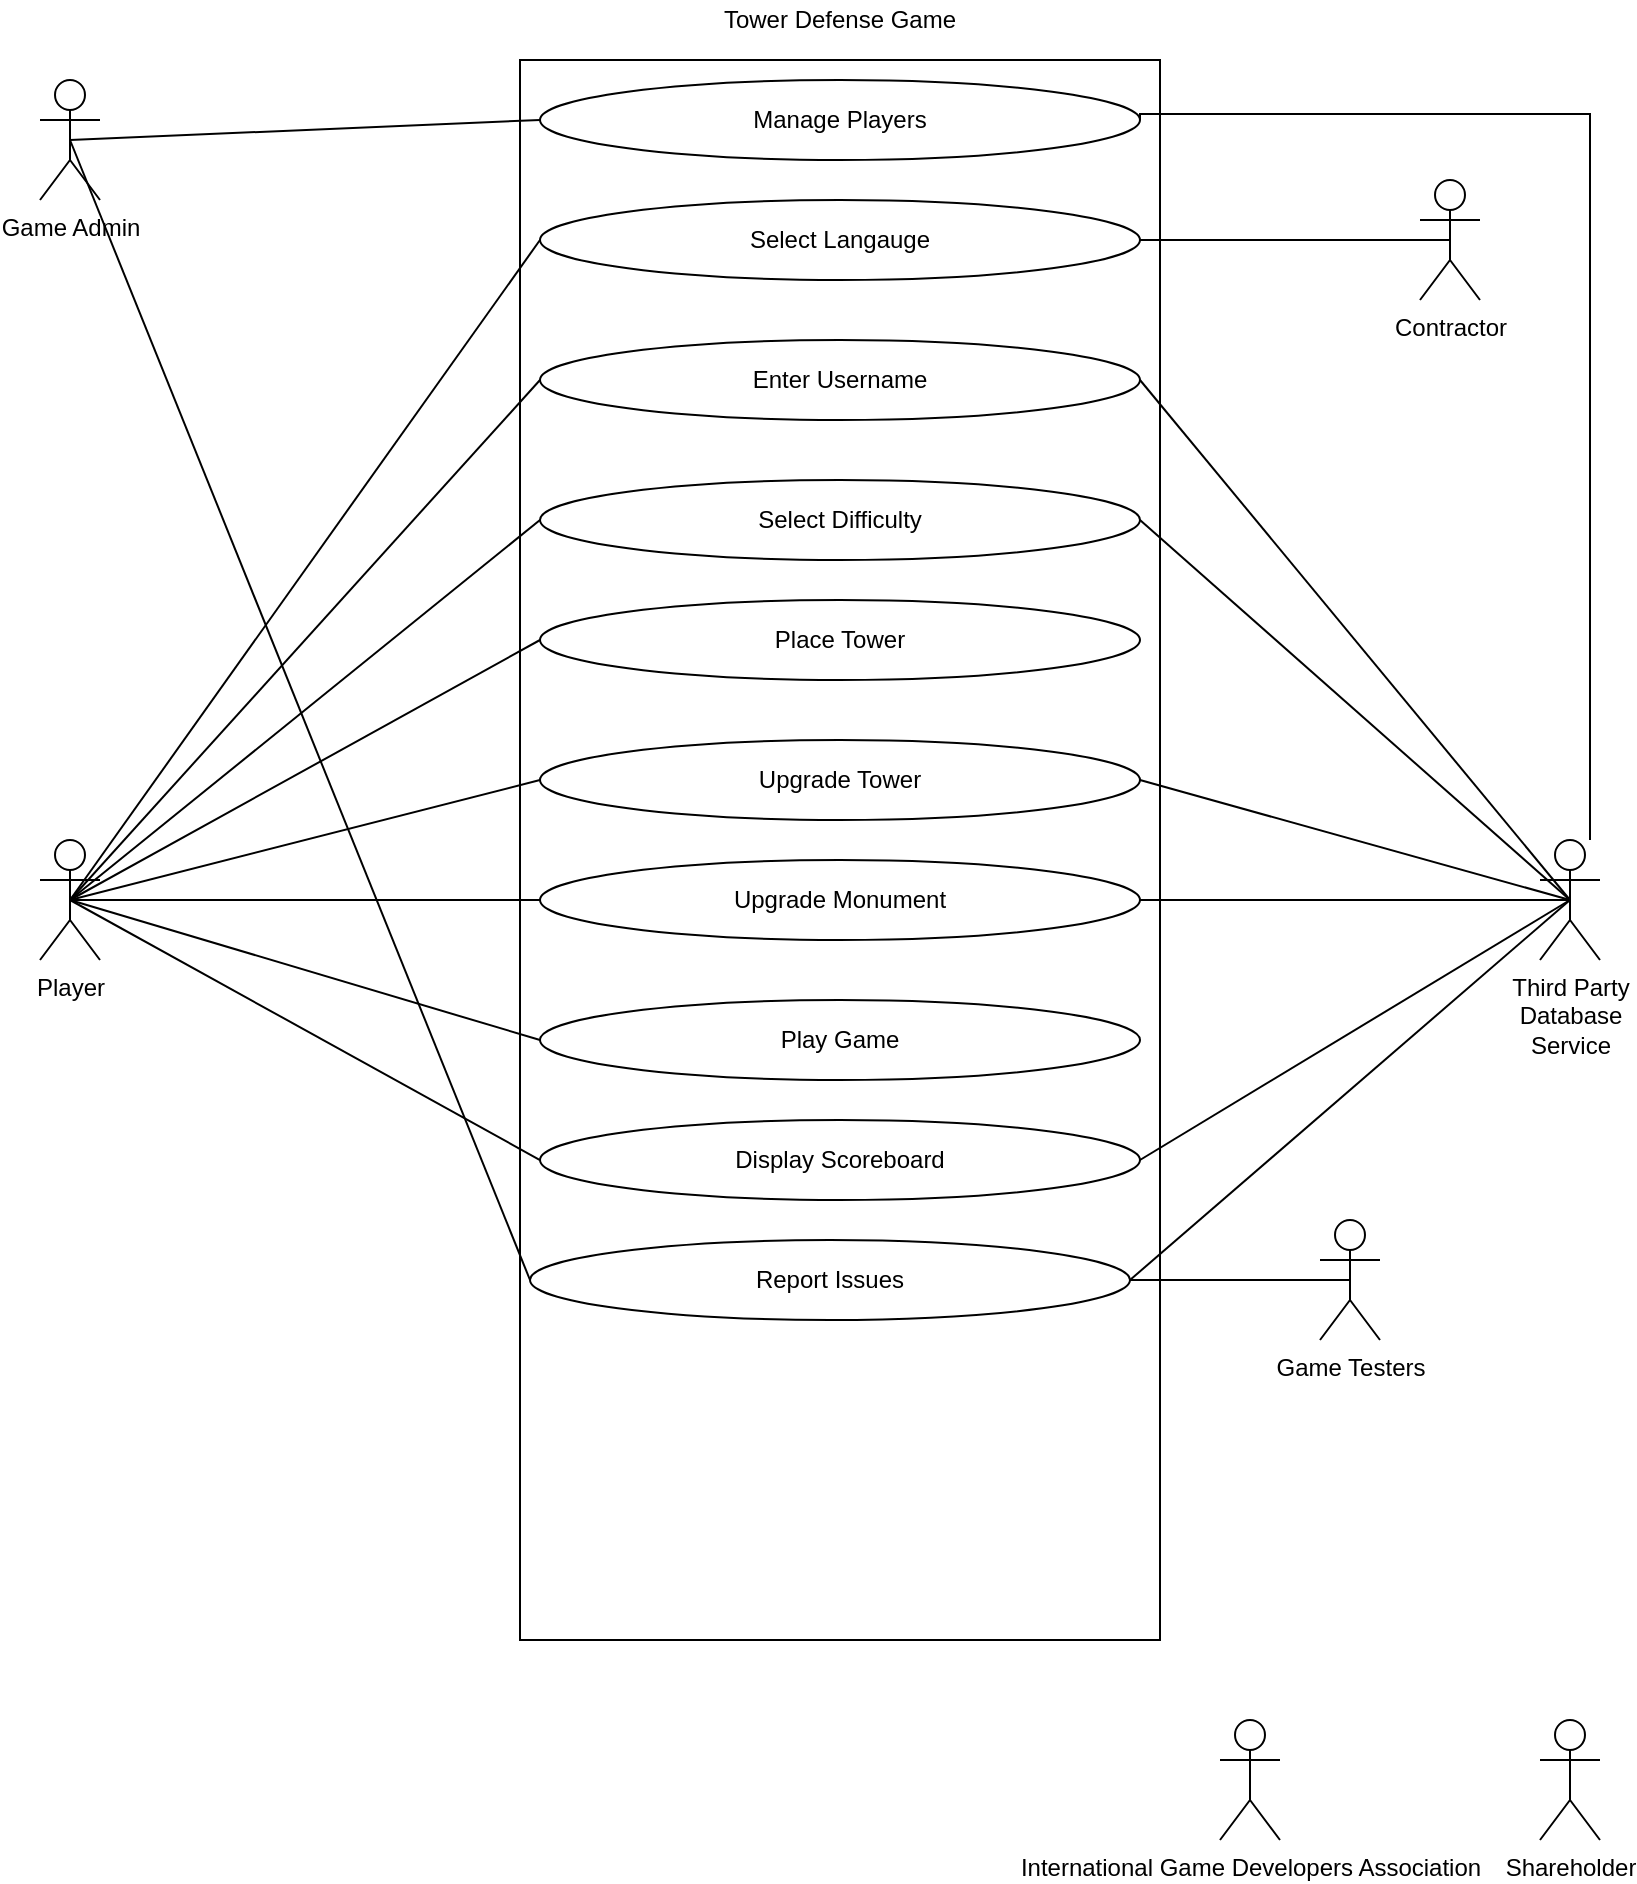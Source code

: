 <mxfile version="15.3.8" type="github">
  <diagram id="Hfs5DqhX8oW4vtpB3q9T" name="Page-1">
    <mxGraphModel dx="946" dy="589" grid="1" gridSize="10" guides="1" tooltips="1" connect="1" arrows="1" fold="1" page="1" pageScale="1" pageWidth="850" pageHeight="1100" math="0" shadow="0">
      <root>
        <mxCell id="0" />
        <mxCell id="1" parent="0" />
        <mxCell id="ehVb4CUg9iZ4CTMwyV56-1" value="Game Admin" style="shape=umlActor;verticalLabelPosition=bottom;verticalAlign=top;html=1;outlineConnect=0;" parent="1" vertex="1">
          <mxGeometry x="40" y="50" width="30" height="60" as="geometry" />
        </mxCell>
        <mxCell id="ehVb4CUg9iZ4CTMwyV56-2" value="Player" style="shape=umlActor;verticalLabelPosition=bottom;verticalAlign=top;html=1;outlineConnect=0;" parent="1" vertex="1">
          <mxGeometry x="40" y="430" width="30" height="60" as="geometry" />
        </mxCell>
        <mxCell id="ehVb4CUg9iZ4CTMwyV56-4" value="" style="rounded=0;whiteSpace=wrap;html=1;" parent="1" vertex="1">
          <mxGeometry x="280" y="40" width="320" height="790" as="geometry" />
        </mxCell>
        <mxCell id="ehVb4CUg9iZ4CTMwyV56-5" value="Shareholder" style="shape=umlActor;verticalLabelPosition=bottom;verticalAlign=top;html=1;outlineConnect=0;" parent="1" vertex="1">
          <mxGeometry x="790" y="870" width="30" height="60" as="geometry" />
        </mxCell>
        <mxCell id="ehVb4CUg9iZ4CTMwyV56-13" value="International Game Developers Association" style="shape=umlActor;verticalLabelPosition=bottom;verticalAlign=top;html=1;outlineConnect=0;" parent="1" vertex="1">
          <mxGeometry x="630" y="870" width="30" height="60" as="geometry" />
        </mxCell>
        <mxCell id="ehVb4CUg9iZ4CTMwyV56-41" style="edgeStyle=orthogonalEdgeStyle;rounded=0;orthogonalLoop=1;jettySize=auto;html=1;endFill=0;strokeColor=default;entryX=1;entryY=0.5;entryDx=0;entryDy=0;startArrow=none;startFill=0;endArrow=none;" parent="1" source="ehVb4CUg9iZ4CTMwyV56-14" target="ehVb4CUg9iZ4CTMwyV56-21" edge="1">
          <mxGeometry relative="1" as="geometry">
            <mxPoint x="815" y="60" as="targetPoint" />
            <Array as="points">
              <mxPoint x="815" y="67" />
              <mxPoint x="590" y="67" />
            </Array>
          </mxGeometry>
        </mxCell>
        <mxCell id="ehVb4CUg9iZ4CTMwyV56-14" value="Third Party&lt;br&gt;Database&lt;br&gt;Service" style="shape=umlActor;verticalLabelPosition=bottom;verticalAlign=top;html=1;outlineConnect=0;" parent="1" vertex="1">
          <mxGeometry x="790" y="430" width="30" height="60" as="geometry" />
        </mxCell>
        <mxCell id="ehVb4CUg9iZ4CTMwyV56-15" value="Contractor" style="shape=umlActor;verticalLabelPosition=bottom;verticalAlign=top;html=1;outlineConnect=0;" parent="1" vertex="1">
          <mxGeometry x="730" y="100" width="30" height="60" as="geometry" />
        </mxCell>
        <mxCell id="ehVb4CUg9iZ4CTMwyV56-20" value="" style="endArrow=none;html=1;strokeColor=default;exitX=1;exitY=0.5;exitDx=0;exitDy=0;entryX=0.5;entryY=0.5;entryDx=0;entryDy=0;entryPerimeter=0;" parent="1" source="ehVb4CUg9iZ4CTMwyV56-27" target="ehVb4CUg9iZ4CTMwyV56-15" edge="1">
          <mxGeometry width="50" height="50" relative="1" as="geometry">
            <mxPoint x="590" y="150" as="sourcePoint" />
            <mxPoint x="450" y="330" as="targetPoint" />
          </mxGeometry>
        </mxCell>
        <mxCell id="ehVb4CUg9iZ4CTMwyV56-21" value="Manage Players" style="ellipse;whiteSpace=wrap;html=1;" parent="1" vertex="1">
          <mxGeometry x="290" y="50" width="300" height="40" as="geometry" />
        </mxCell>
        <mxCell id="ehVb4CUg9iZ4CTMwyV56-22" value="" style="endArrow=none;html=1;strokeColor=default;entryX=0;entryY=0.5;entryDx=0;entryDy=0;exitX=0.5;exitY=0.5;exitDx=0;exitDy=0;exitPerimeter=0;" parent="1" source="ehVb4CUg9iZ4CTMwyV56-1" target="ehVb4CUg9iZ4CTMwyV56-21" edge="1">
          <mxGeometry width="50" height="50" relative="1" as="geometry">
            <mxPoint x="175" y="70" as="sourcePoint" />
            <mxPoint x="450" y="220" as="targetPoint" />
          </mxGeometry>
        </mxCell>
        <mxCell id="ehVb4CUg9iZ4CTMwyV56-23" value="Tower Defense Game" style="text;html=1;strokeColor=none;fillColor=none;align=center;verticalAlign=middle;whiteSpace=wrap;rounded=0;" parent="1" vertex="1">
          <mxGeometry x="370" y="10" width="140" height="20" as="geometry" />
        </mxCell>
        <mxCell id="ehVb4CUg9iZ4CTMwyV56-25" value="" style="endArrow=none;html=1;strokeColor=default;entryX=0;entryY=0.5;entryDx=0;entryDy=0;exitX=0.5;exitY=0.5;exitDx=0;exitDy=0;exitPerimeter=0;" parent="1" source="ehVb4CUg9iZ4CTMwyV56-2" target="ehVb4CUg9iZ4CTMwyV56-28" edge="1">
          <mxGeometry width="50" height="50" relative="1" as="geometry">
            <mxPoint x="400" y="330" as="sourcePoint" />
            <mxPoint x="290" y="280" as="targetPoint" />
          </mxGeometry>
        </mxCell>
        <mxCell id="ehVb4CUg9iZ4CTMwyV56-27" value="Select Langauge" style="ellipse;whiteSpace=wrap;html=1;" parent="1" vertex="1">
          <mxGeometry x="290" y="110" width="300" height="40" as="geometry" />
        </mxCell>
        <mxCell id="ehVb4CUg9iZ4CTMwyV56-28" value="Place Tower" style="ellipse;whiteSpace=wrap;html=1;" parent="1" vertex="1">
          <mxGeometry x="290" y="310" width="300" height="40" as="geometry" />
        </mxCell>
        <mxCell id="ehVb4CUg9iZ4CTMwyV56-29" value="Select Difficulty" style="ellipse;whiteSpace=wrap;html=1;" parent="1" vertex="1">
          <mxGeometry x="290" y="250" width="300" height="40" as="geometry" />
        </mxCell>
        <mxCell id="ehVb4CUg9iZ4CTMwyV56-30" value="" style="endArrow=none;html=1;strokeColor=default;entryX=0;entryY=0.5;entryDx=0;entryDy=0;exitX=0.5;exitY=0.5;exitDx=0;exitDy=0;exitPerimeter=0;" parent="1" source="ehVb4CUg9iZ4CTMwyV56-2" target="ehVb4CUg9iZ4CTMwyV56-29" edge="1">
          <mxGeometry width="50" height="50" relative="1" as="geometry">
            <mxPoint x="190" y="220" as="sourcePoint" />
            <mxPoint x="300" y="290" as="targetPoint" />
          </mxGeometry>
        </mxCell>
        <mxCell id="ehVb4CUg9iZ4CTMwyV56-32" value="" style="endArrow=none;html=1;strokeColor=default;entryX=1;entryY=0.5;entryDx=0;entryDy=0;exitX=0.5;exitY=0.5;exitDx=0;exitDy=0;exitPerimeter=0;" parent="1" source="ehVb4CUg9iZ4CTMwyV56-14" target="ehVb4CUg9iZ4CTMwyV56-29" edge="1">
          <mxGeometry width="50" height="50" relative="1" as="geometry">
            <mxPoint x="790" y="160" as="sourcePoint" />
            <mxPoint x="450" y="280" as="targetPoint" />
          </mxGeometry>
        </mxCell>
        <mxCell id="ehVb4CUg9iZ4CTMwyV56-33" value="" style="endArrow=none;html=1;strokeColor=default;entryX=0;entryY=0.5;entryDx=0;entryDy=0;exitX=0.5;exitY=0.5;exitDx=0;exitDy=0;exitPerimeter=0;" parent="1" source="ehVb4CUg9iZ4CTMwyV56-2" target="ehVb4CUg9iZ4CTMwyV56-27" edge="1">
          <mxGeometry width="50" height="50" relative="1" as="geometry">
            <mxPoint x="130" y="240" as="sourcePoint" />
            <mxPoint x="450" y="280" as="targetPoint" />
          </mxGeometry>
        </mxCell>
        <mxCell id="ehVb4CUg9iZ4CTMwyV56-35" value="Enter Username" style="ellipse;whiteSpace=wrap;html=1;" parent="1" vertex="1">
          <mxGeometry x="290" y="180" width="300" height="40" as="geometry" />
        </mxCell>
        <mxCell id="ehVb4CUg9iZ4CTMwyV56-36" value="" style="endArrow=none;html=1;strokeColor=default;entryX=0;entryY=0.5;entryDx=0;entryDy=0;exitX=0.5;exitY=0.5;exitDx=0;exitDy=0;exitPerimeter=0;" parent="1" source="ehVb4CUg9iZ4CTMwyV56-2" target="ehVb4CUg9iZ4CTMwyV56-35" edge="1">
          <mxGeometry width="50" height="50" relative="1" as="geometry">
            <mxPoint x="190" y="220" as="sourcePoint" />
            <mxPoint x="290" y="166" as="targetPoint" />
          </mxGeometry>
        </mxCell>
        <mxCell id="ehVb4CUg9iZ4CTMwyV56-37" value="" style="endArrow=none;html=1;strokeColor=default;entryX=1;entryY=0.5;entryDx=0;entryDy=0;exitX=0.5;exitY=0.5;exitDx=0;exitDy=0;exitPerimeter=0;" parent="1" source="ehVb4CUg9iZ4CTMwyV56-14" target="ehVb4CUg9iZ4CTMwyV56-35" edge="1">
          <mxGeometry width="50" height="50" relative="1" as="geometry">
            <mxPoint x="790" y="160" as="sourcePoint" />
            <mxPoint x="450" y="270" as="targetPoint" />
          </mxGeometry>
        </mxCell>
        <mxCell id="BsPiSjAux8uy96Bs-pHk-1" value="Play Game" style="ellipse;whiteSpace=wrap;html=1;" parent="1" vertex="1">
          <mxGeometry x="290" y="510" width="300" height="40" as="geometry" />
        </mxCell>
        <mxCell id="BsPiSjAux8uy96Bs-pHk-3" value="" style="endArrow=none;html=1;strokeColor=default;entryX=0;entryY=0.5;entryDx=0;entryDy=0;exitX=0.5;exitY=0.5;exitDx=0;exitDy=0;exitPerimeter=0;" parent="1" source="ehVb4CUg9iZ4CTMwyV56-2" target="BsPiSjAux8uy96Bs-pHk-1" edge="1">
          <mxGeometry width="50" height="50" relative="1" as="geometry">
            <mxPoint x="105" y="250" as="sourcePoint" />
            <mxPoint x="300" y="290" as="targetPoint" />
          </mxGeometry>
        </mxCell>
        <mxCell id="BsPiSjAux8uy96Bs-pHk-6" value="Upgrade Tower" style="ellipse;whiteSpace=wrap;html=1;" parent="1" vertex="1">
          <mxGeometry x="290" y="380" width="300" height="40" as="geometry" />
        </mxCell>
        <mxCell id="BsPiSjAux8uy96Bs-pHk-10" value="" style="endArrow=none;html=1;strokeColor=default;entryX=0;entryY=0.5;entryDx=0;entryDy=0;exitX=0.5;exitY=0.5;exitDx=0;exitDy=0;exitPerimeter=0;" parent="1" source="ehVb4CUg9iZ4CTMwyV56-2" target="BsPiSjAux8uy96Bs-pHk-6" edge="1">
          <mxGeometry width="50" height="50" relative="1" as="geometry">
            <mxPoint x="105" y="250" as="sourcePoint" />
            <mxPoint x="300" y="300" as="targetPoint" />
          </mxGeometry>
        </mxCell>
        <mxCell id="BsPiSjAux8uy96Bs-pHk-11" value="Upgrade Monument" style="ellipse;whiteSpace=wrap;html=1;" parent="1" vertex="1">
          <mxGeometry x="290" y="440" width="300" height="40" as="geometry" />
        </mxCell>
        <mxCell id="BsPiSjAux8uy96Bs-pHk-13" value="" style="endArrow=none;html=1;strokeColor=default;entryX=0;entryY=0.5;entryDx=0;entryDy=0;exitX=0.5;exitY=0.5;exitDx=0;exitDy=0;exitPerimeter=0;" parent="1" source="ehVb4CUg9iZ4CTMwyV56-2" target="BsPiSjAux8uy96Bs-pHk-11" edge="1">
          <mxGeometry width="50" height="50" relative="1" as="geometry">
            <mxPoint x="105" y="250" as="sourcePoint" />
            <mxPoint x="300" y="360" as="targetPoint" />
          </mxGeometry>
        </mxCell>
        <mxCell id="BsPiSjAux8uy96Bs-pHk-14" value="Display Scoreboard" style="ellipse;whiteSpace=wrap;html=1;" parent="1" vertex="1">
          <mxGeometry x="290" y="570" width="300" height="40" as="geometry" />
        </mxCell>
        <mxCell id="BsPiSjAux8uy96Bs-pHk-15" value="" style="endArrow=none;html=1;strokeColor=default;entryX=1;entryY=0.5;entryDx=0;entryDy=0;exitX=0.5;exitY=0.5;exitDx=0;exitDy=0;exitPerimeter=0;" parent="1" source="ehVb4CUg9iZ4CTMwyV56-14" target="BsPiSjAux8uy96Bs-pHk-14" edge="1">
          <mxGeometry width="50" height="50" relative="1" as="geometry">
            <mxPoint x="825" y="250" as="sourcePoint" />
            <mxPoint x="600" y="650" as="targetPoint" />
          </mxGeometry>
        </mxCell>
        <mxCell id="BsPiSjAux8uy96Bs-pHk-16" value="" style="endArrow=none;html=1;strokeColor=default;entryX=0;entryY=0.5;entryDx=0;entryDy=0;exitX=0.5;exitY=0.5;exitDx=0;exitDy=0;exitPerimeter=0;" parent="1" source="ehVb4CUg9iZ4CTMwyV56-2" target="BsPiSjAux8uy96Bs-pHk-14" edge="1">
          <mxGeometry width="50" height="50" relative="1" as="geometry">
            <mxPoint x="105" y="250" as="sourcePoint" />
            <mxPoint x="300" y="650" as="targetPoint" />
          </mxGeometry>
        </mxCell>
        <mxCell id="iBFRutivdd5UbuGutHVW-7" value="Report Issues" style="ellipse;whiteSpace=wrap;html=1;" parent="1" vertex="1">
          <mxGeometry x="285" y="630" width="300" height="40" as="geometry" />
        </mxCell>
        <mxCell id="iBFRutivdd5UbuGutHVW-10" value="" style="endArrow=none;html=1;strokeColor=default;exitX=0.5;exitY=0.5;exitDx=0;exitDy=0;exitPerimeter=0;entryX=0;entryY=0.5;entryDx=0;entryDy=0;" parent="1" source="ehVb4CUg9iZ4CTMwyV56-1" target="iBFRutivdd5UbuGutHVW-7" edge="1">
          <mxGeometry width="50" height="50" relative="1" as="geometry">
            <mxPoint x="200" y="80" as="sourcePoint" />
            <mxPoint x="200" y="540" as="targetPoint" />
          </mxGeometry>
        </mxCell>
        <mxCell id="iBFRutivdd5UbuGutHVW-11" value="" style="endArrow=none;html=1;strokeColor=default;entryX=1;entryY=0.5;entryDx=0;entryDy=0;exitX=0.5;exitY=0.5;exitDx=0;exitDy=0;exitPerimeter=0;" parent="1" source="ehVb4CUg9iZ4CTMwyV56-14" target="iBFRutivdd5UbuGutHVW-7" edge="1">
          <mxGeometry width="50" height="50" relative="1" as="geometry">
            <mxPoint x="815" y="470" as="sourcePoint" />
            <mxPoint x="600" y="600" as="targetPoint" />
          </mxGeometry>
        </mxCell>
        <mxCell id="oPK28qrrqR7Q_C97dpe--1" value="Game Testers" style="shape=umlActor;verticalLabelPosition=bottom;verticalAlign=top;html=1;outlineConnect=0;" parent="1" vertex="1">
          <mxGeometry x="680" y="620" width="30" height="60" as="geometry" />
        </mxCell>
        <mxCell id="oPK28qrrqR7Q_C97dpe--3" value="" style="endArrow=none;html=1;strokeColor=default;entryX=1;entryY=0.5;entryDx=0;entryDy=0;exitX=0.5;exitY=0.5;exitDx=0;exitDy=0;exitPerimeter=0;" parent="1" source="oPK28qrrqR7Q_C97dpe--1" target="iBFRutivdd5UbuGutHVW-7" edge="1">
          <mxGeometry width="50" height="50" relative="1" as="geometry">
            <mxPoint x="815" y="470" as="sourcePoint" />
            <mxPoint x="595" y="660" as="targetPoint" />
          </mxGeometry>
        </mxCell>
        <mxCell id="9sC-uyLGiddMTQ4vfQpj-1" value="" style="endArrow=none;html=1;strokeColor=default;exitX=0.5;exitY=0.5;exitDx=0;exitDy=0;exitPerimeter=0;" edge="1" parent="1" source="ehVb4CUg9iZ4CTMwyV56-14">
          <mxGeometry width="50" height="50" relative="1" as="geometry">
            <mxPoint x="815" y="470" as="sourcePoint" />
            <mxPoint x="590" y="460" as="targetPoint" />
          </mxGeometry>
        </mxCell>
        <mxCell id="9sC-uyLGiddMTQ4vfQpj-2" value="" style="endArrow=none;html=1;strokeColor=default;entryX=1;entryY=0.5;entryDx=0;entryDy=0;exitX=0.5;exitY=0.5;exitDx=0;exitDy=0;exitPerimeter=0;" edge="1" parent="1" source="ehVb4CUg9iZ4CTMwyV56-14" target="BsPiSjAux8uy96Bs-pHk-6">
          <mxGeometry width="50" height="50" relative="1" as="geometry">
            <mxPoint x="825" y="480" as="sourcePoint" />
            <mxPoint x="610" y="610" as="targetPoint" />
          </mxGeometry>
        </mxCell>
      </root>
    </mxGraphModel>
  </diagram>
</mxfile>
